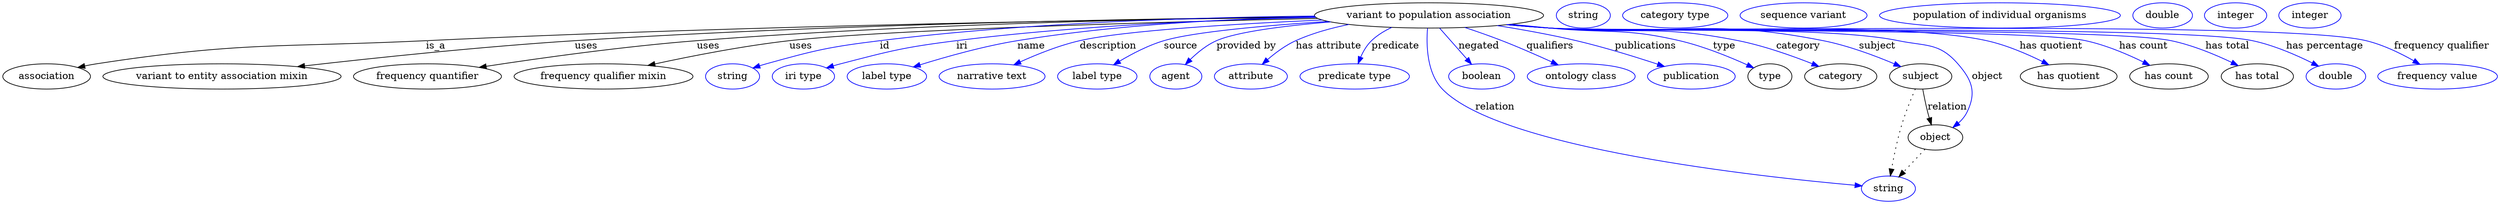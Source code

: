 digraph {
	graph [bb="0,0,3554.5,283"];
	node [label="\N"];
	"variant to population association"	[height=0.5,
		label="variant to population association",
		pos="2033.4,265",
		width=4.5315];
	association	[height=0.5,
		pos="62.394,178",
		width=1.7332];
	"variant to population association" -> association	[label=is_a,
		lp="617.39,221.5",
		pos="e,106.48,190.75 1871.7,262.44 1606.6,259.35 1063.1,250.75 603.39,229 394.23,219.1 340.37,227.82 133.39,196 127.91,195.16 122.23,\
194.11 116.58,192.94"];
	"variant to entity association mixin"	[height=0.5,
		pos="312.39,178",
		width=4.7121];
	"variant to population association" -> "variant to entity association mixin"	[label=uses,
		lp="831.89,221.5",
		pos="e,420.15,191.93 1871.2,262.96 1637.6,260.65 1193,253.16 815.39,229 683.18,220.54 531.97,204.67 430.15,193.07"];
	"frequency quantifier"	[height=0.5,
		pos="605.39,178",
		width=2.9247];
	"variant to population association" -> "frequency quantifier"	[label=uses,
		lp="1005.9,221.5",
		pos="e,679.13,190.91 1870.8,263 1665.3,260.72 1300.6,253.26 989.39,229 885.64,220.91 766.95,204.32 689.33,192.47"];
	"frequency qualifier mixin"	[height=0.5,
		pos="856.39,178",
		width=3.5386];
	"variant to population association" -> "frequency qualifier mixin"	[label=uses,
		lp="1137.9,221.5",
		pos="e,919.71,193.68 1874.7,260.74 1653.1,255.71 1262.5,244.93 1121.4,229 1056.1,221.62 982.65,207.29 929.69,195.86"];
	id	[color=blue,
		height=0.5,
		label=string,
		pos="1040.4,178",
		width=1.0652];
	"variant to population association" -> id	[color=blue,
		label=id,
		lp="1257.4,221.5",
		pos="e,1069.4,190 1870.4,264.11 1711.6,262.49 1463.6,255.32 1250.4,229 1177.5,220 1159.2,215.65 1088.4,196 1085.3,195.14 1082.1,194.17 \
1078.9,193.16",
		style=solid];
	iri	[color=blue,
		height=0.5,
		label="iri type",
		pos="1141.4,178",
		width=1.2277];
	"variant to population association" -> iri	[color=blue,
		label=iri,
		lp="1367.4,221.5",
		pos="e,1174.3,190.19 1872.1,262.21 1735.2,259.11 1533.8,250.85 1359.4,229 1285.2,219.7 1266.8,214.78 1194.4,196 1191,195.12 1187.5,194.16 \
1184.1,193.14",
		style=solid];
	name	[color=blue,
		height=0.5,
		label="label type",
		pos="1260.4,178",
		width=1.5707];
	"variant to population association" -> name	[color=blue,
		label=name,
		lp="1466.4,221.5",
		pos="e,1298,191.53 1871.1,263.15 1752.7,260.39 1588.7,252.13 1446.4,229 1398.4,221.2 1344.9,206.11 1307.6,194.54",
		style=solid];
	description	[color=blue,
		height=0.5,
		label="narrative text",
		pos="1410.4,178",
		width=2.0943];
	"variant to population association" -> description	[color=blue,
		label=description,
		lp="1575.9,221.5",
		pos="e,1441.4,194.54 1881.2,258.46 1759.4,253.08 1598.9,243.55 1535.4,229 1506,222.27 1474.5,209.64 1450.5,198.76",
		style=solid];
	source	[color=blue,
		height=0.5,
		label="label type",
		pos="1560.4,178",
		width=1.5707];
	"variant to population association" -> source	[color=blue,
		label=source,
		lp="1679.4,221.5",
		pos="e,1583.5,194.47 1889.4,256.48 1801.6,250.76 1698.2,241.7 1655.4,229 1633.2,222.41 1610.1,210.43 1592.3,199.84",
		style=solid];
	"provided by"	[color=blue,
		height=0.5,
		label=agent,
		pos="1672.4,178",
		width=1.0291];
	"variant to population association" -> "provided by"	[color=blue,
		label="provided by",
		lp="1772.9,221.5",
		pos="e,1685.9,194.92 1893.2,255.73 1828.5,250.32 1759.6,241.81 1730.4,229 1716.4,222.87 1703.3,212.19 1693.1,202.27",
		style=solid];
	"has attribute"	[color=blue,
		height=0.5,
		label=attribute,
		pos="1779.4,178",
		width=1.4443];
	"variant to population association" -> "has attribute"	[color=blue,
		label="has attribute",
		lp="1890.4,221.5",
		pos="e,1795.6,195.27 1919.2,252.13 1893.5,246.98 1866.9,239.59 1843.4,229 1828.8,222.44 1814.6,211.87 1803.3,202.14",
		style=solid];
	predicate	[color=blue,
		height=0.5,
		label="predicate type",
		pos="1927.4,178",
		width=2.1665];
	"variant to population association" -> predicate	[color=blue,
		label=predicate,
		lp="1985.4,221.5",
		pos="e,1932.2,196.17 1980.1,247.89 1969.7,243.01 1959.6,236.81 1951.4,229 1944.7,222.59 1939.6,213.92 1935.9,205.61",
		style=solid];
	relation	[color=blue,
		height=0.5,
		label=string,
		pos="2687.4,18",
		width=1.0652];
	"variant to population association" -> relation	[color=blue,
		label=relation,
		lp="2127.4,134.5",
		pos="e,2649.8,21.999 2031.2,246.7 2029.4,223.7 2030,183.27 2052.4,160 2134.3,74.957 2506,34.773 2639.5,22.902",
		style=solid];
	negated	[color=blue,
		height=0.5,
		label=boolean,
		pos="2108.4,178",
		width=1.2999];
	"variant to population association" -> negated	[color=blue,
		label=negated,
		lp="2104.4,221.5",
		pos="e,2094,195.31 2048.6,246.8 2059.7,234.23 2074.9,217.01 2087.1,203.08",
		style=solid];
	qualifiers	[color=blue,
		height=0.5,
		label="ontology class",
		pos="2249.4,178",
		width=2.1304];
	"variant to population association" -> qualifiers	[color=blue,
		label=qualifiers,
		lp="2205.9,221.5",
		pos="e,2216.9,194.49 2084.5,247.87 2101.5,242.24 2120.4,235.65 2137.4,229 2161,219.8 2186.8,208.37 2207.7,198.76",
		style=solid];
	publications	[color=blue,
		height=0.5,
		label=publication,
		pos="2406.4,178",
		width=1.7332];
	"variant to population association" -> publications	[color=blue,
		label=publications,
		lp="2342.4,221.5",
		pos="e,2368.3,192.27 2130.6,250.54 2166.3,244.89 2206.9,237.6 2243.4,229 2282.7,219.74 2326.4,206.16 2358.6,195.48",
		style=solid];
	type	[height=0.5,
		pos="2518.4,178",
		width=0.86659];
	"variant to population association" -> type	[color=blue,
		label=type,
		lp="2453.4,221.5",
		pos="e,2495.4,190.28 2150.4,252.41 2168.8,250.59 2187.6,248.74 2205.4,247 2287.6,238.94 2310,247.81 2390.4,229 2424.2,221.1 2460.9,206.04 \
2486.3,194.5",
		style=solid];
	category	[height=0.5,
		pos="2619.4,178",
		width=1.4263];
	"variant to population association" -> category	[color=blue,
		label=category,
		lp="2558.9,221.5",
		pos="e,2588.2,192.38 2148.1,252.16 2167.2,250.33 2186.9,248.54 2205.4,247 2324.4,237.13 2356.4,252.54 2473.4,229 2510,221.64 2550,207.49 \
2578.8,196.12",
		style=solid];
	subject	[height=0.5,
		pos="2733.4,178",
		width=1.2277];
	"variant to population association" -> subject	[color=blue,
		label=subject,
		lp="2671.4,221.5",
		pos="e,2705.1,192.02 2146.7,251.96 2166.2,250.12 2186.4,248.38 2205.4,247 2378,234.48 2424.6,262.67 2594.4,229 2629.8,221.97 2668.4,207.54 \
2695.9,195.97",
		style=solid];
	object	[height=0.5,
		pos="2754.4,91",
		width=1.0832];
	"variant to population association" -> object	[color=blue,
		label=object,
		lp="2828.4,178",
		pos="e,2779.3,105.25 2145.7,251.88 2165.6,250.03 2186.1,248.3 2205.4,247 2315.4,239.57 2593.4,251.27 2701.4,229 2741.1,220.82 2759.7,\
226.51 2786.4,196 2806.9,172.51 2813.1,155.03 2799.4,127 2796.5,121.17 2792.2,116.02 2787.3,111.6",
		style=solid];
	"has quotient"	[height=0.5,
		pos="2944.4,178",
		width=1.9137];
	"variant to population association" -> "has quotient"	[color=blue,
		label="has quotient",
		lp="2919.4,221.5",
		pos="e,2916.1,194.68 2144.8,251.85 2164.9,249.98 2185.8,248.25 2205.4,247 2343.4,238.19 2692.3,258.69 2827.4,229 2855.1,222.9 2884.5,\
210.31 2906.9,199.29",
		style=solid];
	"has count"	[height=0.5,
		pos="3087.4,178",
		width=1.5526];
	"variant to population association" -> "has count"	[color=blue,
		label="has count",
		lp="3051.4,221.5",
		pos="e,3060,194 2144.8,251.76 2164.9,249.9 2185.8,248.2 2205.4,247 2290,241.83 2885.5,246.73 2968.4,229 2997.3,222.82 3028,209.75 3051,\
198.52",
		style=solid];
	"has total"	[height=0.5,
		pos="3212.4,178",
		width=1.4263];
	"variant to population association" -> "has total"	[color=blue,
		label="has total",
		lp="3170.9,221.5",
		pos="e,3185.2,193.55 2144.3,251.75 2164.6,249.88 2185.6,248.18 2205.4,247 2303.6,241.16 2994.1,248.99 3090.4,229 3120.3,222.79 3152.3,\
209.44 3175.9,198.1",
		style=solid];
	"has percentage"	[color=blue,
		height=0.5,
		label=double,
		pos="3324.4,178",
		width=1.1735];
	"variant to population association" -> "has percentage"	[color=blue,
		label="has percentage",
		lp="3308.4,221.5",
		pos="e,3299.5,192.86 2144.3,251.71 2164.6,249.84 2185.6,248.15 2205.4,247 2316.4,240.52 3097.6,252.12 3206.4,229 3236,222.7 3267.6,208.95 \
3290.5,197.45",
		style=solid];
	"frequency qualifier"	[color=blue,
		height=0.5,
		label="frequency value",
		pos="3469.4,178",
		width=2.3651];
	"variant to population association" -> "frequency qualifier"	[color=blue,
		label="frequency qualifier",
		lp="3475.4,221.5",
		pos="e,3444.2,195.28 2143.9,251.71 2164.3,249.83 2185.5,248.14 2205.4,247 2334.3,239.64 3241.8,259.15 3367.4,229 3391.4,223.24 3416.3,\
211.16 3435.5,200.31",
		style=solid];
	association_type	[color=blue,
		height=0.5,
		label=string,
		pos="2252.4,265",
		width=1.0652];
	association_category	[color=blue,
		height=0.5,
		label="category type",
		pos="2383.4,265",
		width=2.0762];
	subject -> relation	[pos="e,2690.1,36.136 2725.8,160.24 2719.9,146.64 2711.8,126.88 2706.4,109 2700.1,88.265 2695.2,64.241 2691.9,46.231",
		style=dotted];
	subject -> object	[label=relation,
		lp="2771.4,134.5",
		pos="e,2748.7,108.98 2736.4,159.77 2738.2,150.09 2740.6,137.8 2743.4,127 2744.1,124.32 2744.9,121.53 2745.7,118.76"];
	"variant to population association_subject"	[color=blue,
		height=0.5,
		label="sequence variant",
		pos="2566.4,265",
		width=2.5095];
	object -> relation	[pos="e,2702.2,34.713 2739.5,74.243 2730.6,64.775 2719.1,52.56 2709.1,42.024",
		style=dotted];
	"variant to population association_object"	[color=blue,
		height=0.5,
		label="population of individual organisms",
		pos="2846.4,265",
		width=4.7662];
	"variant to population association_has quotient"	[color=blue,
		height=0.5,
		label=double,
		pos="3078.4,265",
		width=1.1735];
	"variant to population association_has count"	[color=blue,
		height=0.5,
		label=integer,
		pos="3182.4,265",
		width=1.2277];
	"variant to population association_has total"	[color=blue,
		height=0.5,
		label=integer,
		pos="3288.4,265",
		width=1.2277];
}
